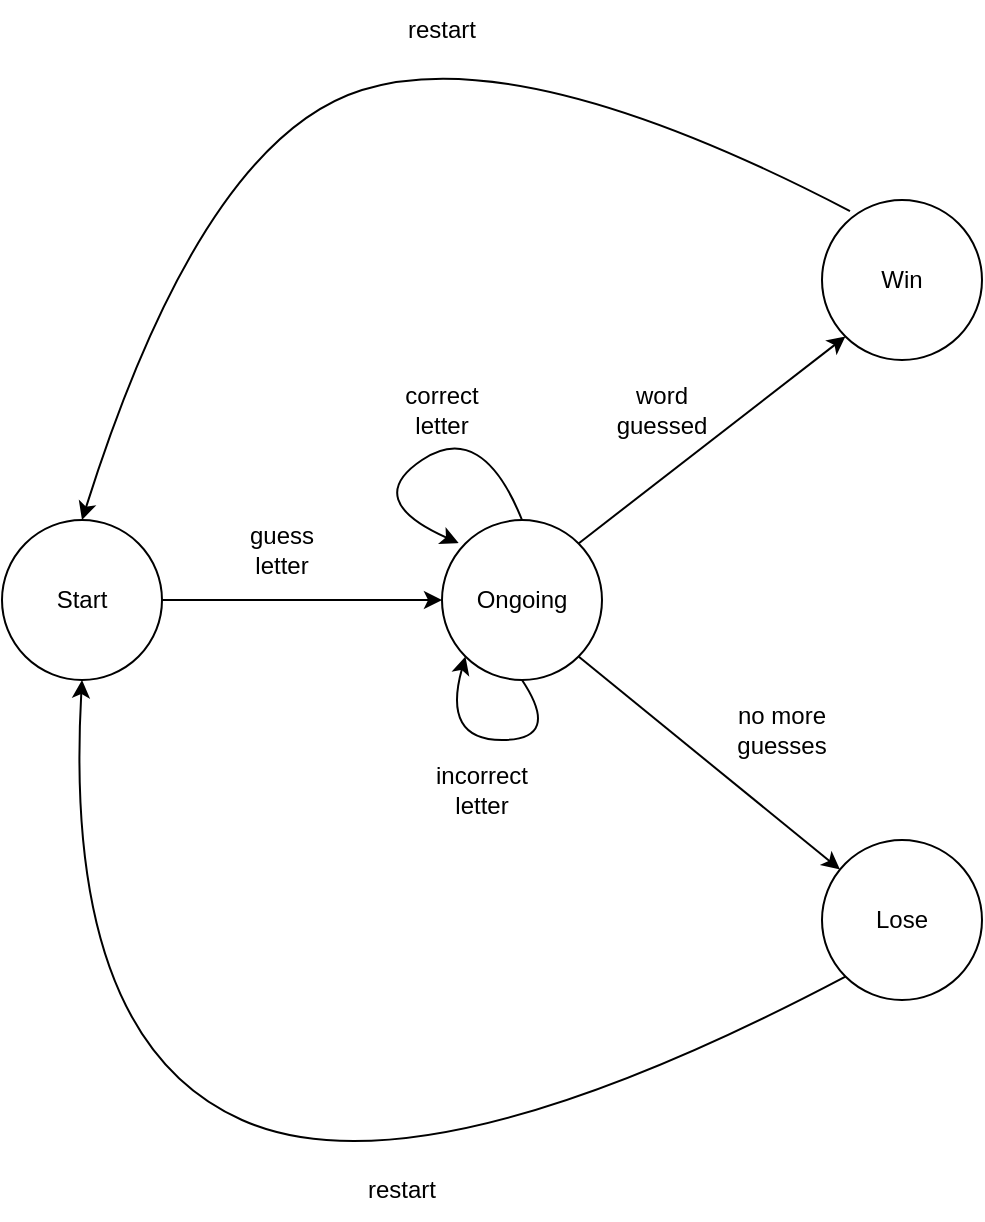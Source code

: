 <mxfile version="24.8.1">
  <diagram name="Page-1" id="7Ky6OLwMIGm5nxVrb8pm">
    <mxGraphModel dx="1990" dy="1186" grid="1" gridSize="10" guides="1" tooltips="1" connect="1" arrows="1" fold="1" page="1" pageScale="1" pageWidth="850" pageHeight="1100" math="0" shadow="0">
      <root>
        <mxCell id="0" />
        <mxCell id="1" parent="0" />
        <mxCell id="Da7PD-cJpyoy_3w9jdtS-1" value="" style="ellipse;whiteSpace=wrap;html=1;aspect=fixed;" vertex="1" parent="1">
          <mxGeometry x="30" y="320" width="80" height="80" as="geometry" />
        </mxCell>
        <mxCell id="Da7PD-cJpyoy_3w9jdtS-2" value="" style="endArrow=classic;html=1;rounded=0;exitX=1;exitY=0.5;exitDx=0;exitDy=0;entryX=0;entryY=0.5;entryDx=0;entryDy=0;" edge="1" parent="1" source="Da7PD-cJpyoy_3w9jdtS-1" target="Da7PD-cJpyoy_3w9jdtS-3">
          <mxGeometry width="50" height="50" relative="1" as="geometry">
            <mxPoint x="80" y="270" as="sourcePoint" />
            <mxPoint x="530" y="250" as="targetPoint" />
          </mxGeometry>
        </mxCell>
        <mxCell id="Da7PD-cJpyoy_3w9jdtS-3" value="" style="ellipse;whiteSpace=wrap;html=1;aspect=fixed;" vertex="1" parent="1">
          <mxGeometry x="250" y="320" width="80" height="80" as="geometry" />
        </mxCell>
        <mxCell id="Da7PD-cJpyoy_3w9jdtS-9" value="" style="ellipse;whiteSpace=wrap;html=1;aspect=fixed;" vertex="1" parent="1">
          <mxGeometry x="440" y="160" width="80" height="80" as="geometry" />
        </mxCell>
        <mxCell id="Da7PD-cJpyoy_3w9jdtS-10" value="" style="ellipse;whiteSpace=wrap;html=1;aspect=fixed;" vertex="1" parent="1">
          <mxGeometry x="440" y="480" width="80" height="80" as="geometry" />
        </mxCell>
        <mxCell id="Da7PD-cJpyoy_3w9jdtS-11" value="" style="endArrow=classic;html=1;rounded=0;exitX=1;exitY=1;exitDx=0;exitDy=0;" edge="1" parent="1" source="Da7PD-cJpyoy_3w9jdtS-3" target="Da7PD-cJpyoy_3w9jdtS-10">
          <mxGeometry width="50" height="50" relative="1" as="geometry">
            <mxPoint x="290" y="500" as="sourcePoint" />
            <mxPoint x="340" y="450" as="targetPoint" />
          </mxGeometry>
        </mxCell>
        <mxCell id="Da7PD-cJpyoy_3w9jdtS-12" value="" style="endArrow=classic;html=1;rounded=0;exitX=1;exitY=0;exitDx=0;exitDy=0;entryX=0;entryY=1;entryDx=0;entryDy=0;" edge="1" parent="1" source="Da7PD-cJpyoy_3w9jdtS-3" target="Da7PD-cJpyoy_3w9jdtS-9">
          <mxGeometry width="50" height="50" relative="1" as="geometry">
            <mxPoint x="150" y="230" as="sourcePoint" />
            <mxPoint x="200" y="180" as="targetPoint" />
          </mxGeometry>
        </mxCell>
        <mxCell id="Da7PD-cJpyoy_3w9jdtS-13" value="Ongoing" style="text;html=1;align=center;verticalAlign=middle;whiteSpace=wrap;rounded=0;" vertex="1" parent="1">
          <mxGeometry x="260" y="345" width="60" height="30" as="geometry" />
        </mxCell>
        <mxCell id="Da7PD-cJpyoy_3w9jdtS-14" value="Start" style="text;html=1;align=center;verticalAlign=middle;whiteSpace=wrap;rounded=0;" vertex="1" parent="1">
          <mxGeometry x="40" y="345" width="60" height="30" as="geometry" />
        </mxCell>
        <mxCell id="Da7PD-cJpyoy_3w9jdtS-15" value="Win" style="text;html=1;align=center;verticalAlign=middle;whiteSpace=wrap;rounded=0;" vertex="1" parent="1">
          <mxGeometry x="450" y="185" width="60" height="30" as="geometry" />
        </mxCell>
        <mxCell id="Da7PD-cJpyoy_3w9jdtS-17" value="Lose" style="text;html=1;align=center;verticalAlign=middle;whiteSpace=wrap;rounded=0;" vertex="1" parent="1">
          <mxGeometry x="450" y="505" width="60" height="30" as="geometry" />
        </mxCell>
        <mxCell id="Da7PD-cJpyoy_3w9jdtS-18" value="" style="curved=1;endArrow=classic;html=1;rounded=0;entryX=0.104;entryY=0.144;entryDx=0;entryDy=0;entryPerimeter=0;exitX=0.5;exitY=0;exitDx=0;exitDy=0;" edge="1" parent="1" source="Da7PD-cJpyoy_3w9jdtS-3" target="Da7PD-cJpyoy_3w9jdtS-3">
          <mxGeometry width="50" height="50" relative="1" as="geometry">
            <mxPoint x="130" y="300" as="sourcePoint" />
            <mxPoint x="180" y="250" as="targetPoint" />
            <Array as="points">
              <mxPoint x="270" y="270" />
              <mxPoint x="210" y="310" />
            </Array>
          </mxGeometry>
        </mxCell>
        <mxCell id="Da7PD-cJpyoy_3w9jdtS-19" value="" style="curved=1;endArrow=classic;html=1;rounded=0;entryX=0;entryY=1;entryDx=0;entryDy=0;exitX=0.5;exitY=1;exitDx=0;exitDy=0;" edge="1" parent="1" source="Da7PD-cJpyoy_3w9jdtS-3" target="Da7PD-cJpyoy_3w9jdtS-3">
          <mxGeometry width="50" height="50" relative="1" as="geometry">
            <mxPoint x="270" y="480" as="sourcePoint" />
            <mxPoint x="238" y="492" as="targetPoint" />
            <Array as="points">
              <mxPoint x="310" y="430" />
              <mxPoint x="250" y="430" />
            </Array>
          </mxGeometry>
        </mxCell>
        <mxCell id="Da7PD-cJpyoy_3w9jdtS-20" value="guess letter" style="text;html=1;align=center;verticalAlign=middle;whiteSpace=wrap;rounded=0;" vertex="1" parent="1">
          <mxGeometry x="140" y="320" width="60" height="30" as="geometry" />
        </mxCell>
        <mxCell id="Da7PD-cJpyoy_3w9jdtS-22" value="correct letter" style="text;html=1;align=center;verticalAlign=middle;whiteSpace=wrap;rounded=0;" vertex="1" parent="1">
          <mxGeometry x="220" y="250" width="60" height="30" as="geometry" />
        </mxCell>
        <mxCell id="Da7PD-cJpyoy_3w9jdtS-24" value="incorrect letter" style="text;html=1;align=center;verticalAlign=middle;whiteSpace=wrap;rounded=0;" vertex="1" parent="1">
          <mxGeometry x="240" y="440" width="60" height="30" as="geometry" />
        </mxCell>
        <mxCell id="Da7PD-cJpyoy_3w9jdtS-25" value="no more guesses" style="text;html=1;align=center;verticalAlign=middle;whiteSpace=wrap;rounded=0;" vertex="1" parent="1">
          <mxGeometry x="390" y="410" width="60" height="30" as="geometry" />
        </mxCell>
        <mxCell id="Da7PD-cJpyoy_3w9jdtS-26" value="word guessed" style="text;html=1;align=center;verticalAlign=middle;whiteSpace=wrap;rounded=0;" vertex="1" parent="1">
          <mxGeometry x="330" y="250" width="60" height="30" as="geometry" />
        </mxCell>
        <mxCell id="Da7PD-cJpyoy_3w9jdtS-29" value="" style="curved=1;endArrow=classic;html=1;rounded=0;exitX=0.175;exitY=0.069;exitDx=0;exitDy=0;exitPerimeter=0;entryX=0.5;entryY=0;entryDx=0;entryDy=0;" edge="1" parent="1" source="Da7PD-cJpyoy_3w9jdtS-9" target="Da7PD-cJpyoy_3w9jdtS-1">
          <mxGeometry width="50" height="50" relative="1" as="geometry">
            <mxPoint x="130" y="180" as="sourcePoint" />
            <mxPoint x="180" y="130" as="targetPoint" />
            <Array as="points">
              <mxPoint x="290" y="80" />
              <mxPoint x="130" y="130" />
            </Array>
          </mxGeometry>
        </mxCell>
        <mxCell id="Da7PD-cJpyoy_3w9jdtS-30" value="" style="curved=1;endArrow=classic;html=1;rounded=0;exitX=0;exitY=1;exitDx=0;exitDy=0;entryX=0.5;entryY=1;entryDx=0;entryDy=0;" edge="1" parent="1" source="Da7PD-cJpyoy_3w9jdtS-10" target="Da7PD-cJpyoy_3w9jdtS-1">
          <mxGeometry width="50" height="50" relative="1" as="geometry">
            <mxPoint x="504" y="506" as="sourcePoint" />
            <mxPoint x="120" y="660" as="targetPoint" />
            <Array as="points">
              <mxPoint x="240" y="660" />
              <mxPoint x="60" y="580" />
            </Array>
          </mxGeometry>
        </mxCell>
        <mxCell id="Da7PD-cJpyoy_3w9jdtS-31" value="restart" style="text;html=1;align=center;verticalAlign=middle;whiteSpace=wrap;rounded=0;" vertex="1" parent="1">
          <mxGeometry x="220" y="60" width="60" height="30" as="geometry" />
        </mxCell>
        <mxCell id="Da7PD-cJpyoy_3w9jdtS-33" value="restart" style="text;html=1;align=center;verticalAlign=middle;whiteSpace=wrap;rounded=0;" vertex="1" parent="1">
          <mxGeometry x="200" y="640" width="60" height="30" as="geometry" />
        </mxCell>
      </root>
    </mxGraphModel>
  </diagram>
</mxfile>
